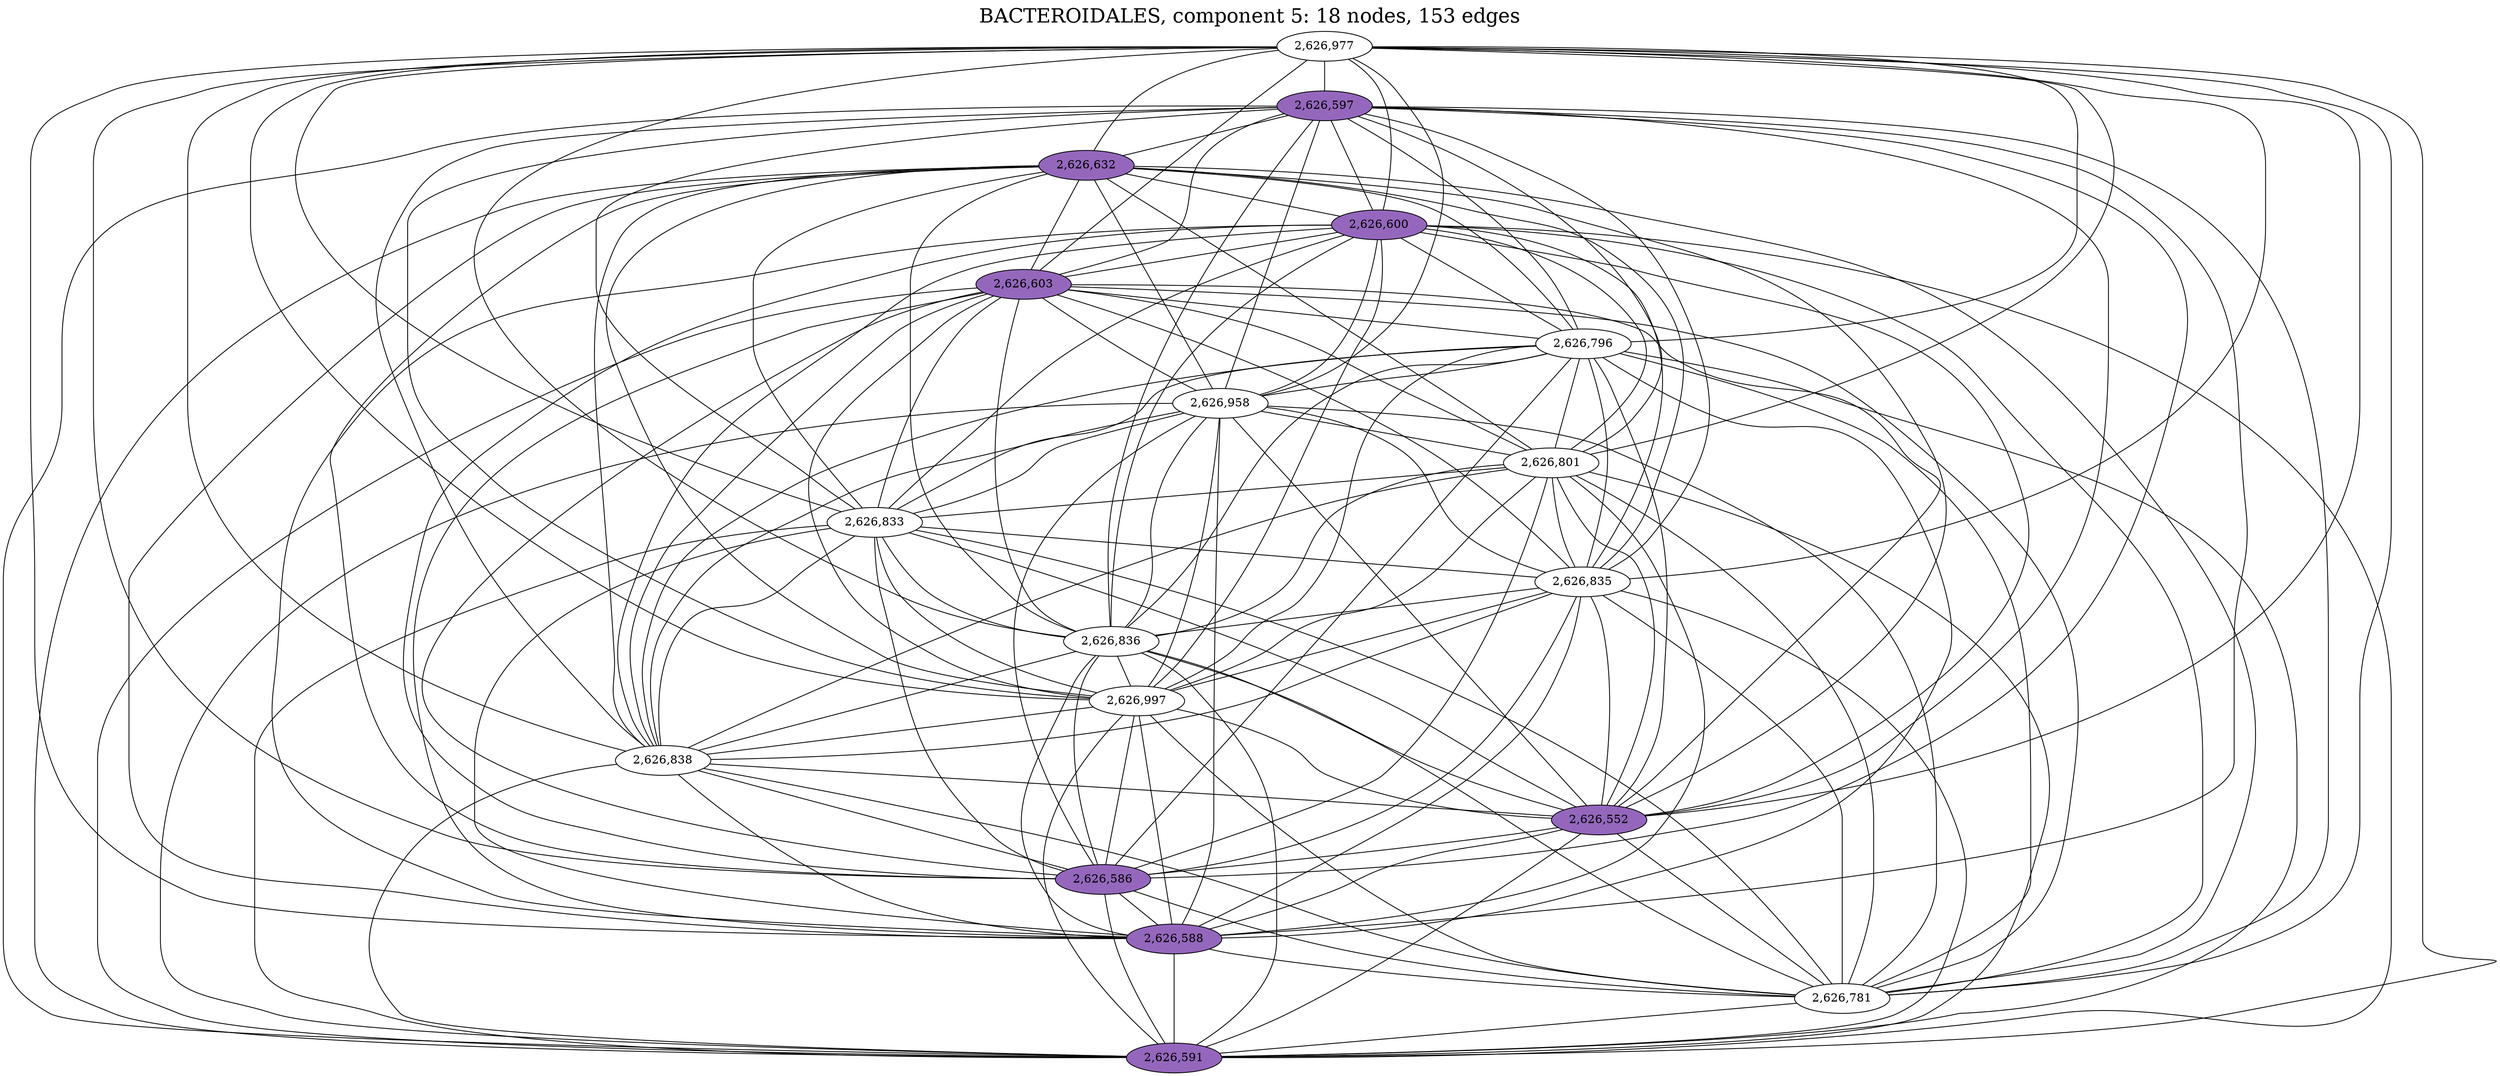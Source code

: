 graph BACTEROIDALES_cc5 {
	overlap="prism50";
	outputorder="edgesfirst";
	label="BACTEROIDALES, component 5: 18 nodes, 153 edges";
	labelloc="t";
	fontsize=24;
	"2,626,977" [style="filled", fillcolor="#ffffff", fontcolor="#000000"];
	"2,626,597" [style="filled", fillcolor="#9467bd", fontcolor="#000000"];
	"2,626,632" [style="filled", fillcolor="#9467bd", fontcolor="#000000"];
	"2,626,600" [style="filled", fillcolor="#9467bd", fontcolor="#000000"];
	"2,626,603" [style="filled", fillcolor="#9467bd", fontcolor="#000000"];
	"2,626,796" [style="filled", fillcolor="#ffffff", fontcolor="#000000"];
	"2,626,958" [style="filled", fillcolor="#ffffff", fontcolor="#000000"];
	"2,626,801" [style="filled", fillcolor="#ffffff", fontcolor="#000000"];
	"2,626,833" [style="filled", fillcolor="#ffffff", fontcolor="#000000"];
	"2,626,835" [style="filled", fillcolor="#ffffff", fontcolor="#000000"];
	"2,626,836" [style="filled", fillcolor="#ffffff", fontcolor="#000000"];
	"2,626,997" [style="filled", fillcolor="#ffffff", fontcolor="#000000"];
	"2,626,838" [style="filled", fillcolor="#ffffff", fontcolor="#000000"];
	"2,626,552" [style="filled", fillcolor="#9467bd", fontcolor="#000000"];
	"2,626,586" [style="filled", fillcolor="#9467bd", fontcolor="#000000"];
	"2,626,588" [style="filled", fillcolor="#9467bd", fontcolor="#000000"];
	"2,626,781" [style="filled", fillcolor="#ffffff", fontcolor="#000000"];
	"2,626,591" [style="filled", fillcolor="#9467bd", fontcolor="#000000"];
	"2,626,977" -- "2,626,632";
	"2,626,977" -- "2,626,781";
	"2,626,977" -- "2,626,796";
	"2,626,977" -- "2,626,801";
	"2,626,977" -- "2,626,833";
	"2,626,977" -- "2,626,835";
	"2,626,977" -- "2,626,836";
	"2,626,977" -- "2,626,838";
	"2,626,977" -- "2,626,958";
	"2,626,977" -- "2,626,997";
	"2,626,977" -- "2,626,552";
	"2,626,977" -- "2,626,586";
	"2,626,977" -- "2,626,588";
	"2,626,977" -- "2,626,591";
	"2,626,977" -- "2,626,597";
	"2,626,977" -- "2,626,600";
	"2,626,977" -- "2,626,603";
	"2,626,597" -- "2,626,552";
	"2,626,597" -- "2,626,586";
	"2,626,597" -- "2,626,588";
	"2,626,597" -- "2,626,591";
	"2,626,597" -- "2,626,600";
	"2,626,597" -- "2,626,603";
	"2,626,597" -- "2,626,632";
	"2,626,597" -- "2,626,781";
	"2,626,597" -- "2,626,796";
	"2,626,597" -- "2,626,801";
	"2,626,597" -- "2,626,833";
	"2,626,597" -- "2,626,835";
	"2,626,597" -- "2,626,836";
	"2,626,597" -- "2,626,838";
	"2,626,597" -- "2,626,958";
	"2,626,597" -- "2,626,997";
	"2,626,632" -- "2,626,781";
	"2,626,632" -- "2,626,796";
	"2,626,632" -- "2,626,801";
	"2,626,632" -- "2,626,833";
	"2,626,632" -- "2,626,835";
	"2,626,632" -- "2,626,836";
	"2,626,632" -- "2,626,838";
	"2,626,632" -- "2,626,958";
	"2,626,632" -- "2,626,997";
	"2,626,632" -- "2,626,552";
	"2,626,632" -- "2,626,586";
	"2,626,632" -- "2,626,588";
	"2,626,632" -- "2,626,591";
	"2,626,632" -- "2,626,600";
	"2,626,632" -- "2,626,603";
	"2,626,600" -- "2,626,552";
	"2,626,600" -- "2,626,586";
	"2,626,600" -- "2,626,588";
	"2,626,600" -- "2,626,591";
	"2,626,600" -- "2,626,603";
	"2,626,600" -- "2,626,781";
	"2,626,600" -- "2,626,796";
	"2,626,600" -- "2,626,801";
	"2,626,600" -- "2,626,833";
	"2,626,600" -- "2,626,835";
	"2,626,600" -- "2,626,836";
	"2,626,600" -- "2,626,838";
	"2,626,600" -- "2,626,958";
	"2,626,600" -- "2,626,997";
	"2,626,603" -- "2,626,552";
	"2,626,603" -- "2,626,586";
	"2,626,603" -- "2,626,588";
	"2,626,603" -- "2,626,591";
	"2,626,603" -- "2,626,781";
	"2,626,603" -- "2,626,796";
	"2,626,603" -- "2,626,801";
	"2,626,603" -- "2,626,833";
	"2,626,603" -- "2,626,835";
	"2,626,603" -- "2,626,836";
	"2,626,603" -- "2,626,838";
	"2,626,603" -- "2,626,958";
	"2,626,603" -- "2,626,997";
	"2,626,796" -- "2,626,781";
	"2,626,796" -- "2,626,801";
	"2,626,796" -- "2,626,833";
	"2,626,796" -- "2,626,835";
	"2,626,796" -- "2,626,836";
	"2,626,796" -- "2,626,838";
	"2,626,796" -- "2,626,958";
	"2,626,796" -- "2,626,997";
	"2,626,796" -- "2,626,552";
	"2,626,796" -- "2,626,586";
	"2,626,796" -- "2,626,588";
	"2,626,796" -- "2,626,591";
	"2,626,958" -- "2,626,781";
	"2,626,958" -- "2,626,801";
	"2,626,958" -- "2,626,833";
	"2,626,958" -- "2,626,835";
	"2,626,958" -- "2,626,836";
	"2,626,958" -- "2,626,838";
	"2,626,958" -- "2,626,997";
	"2,626,958" -- "2,626,552";
	"2,626,958" -- "2,626,586";
	"2,626,958" -- "2,626,588";
	"2,626,958" -- "2,626,591";
	"2,626,801" -- "2,626,781";
	"2,626,801" -- "2,626,833";
	"2,626,801" -- "2,626,835";
	"2,626,801" -- "2,626,836";
	"2,626,801" -- "2,626,838";
	"2,626,801" -- "2,626,997";
	"2,626,801" -- "2,626,552";
	"2,626,801" -- "2,626,586";
	"2,626,801" -- "2,626,588";
	"2,626,801" -- "2,626,591";
	"2,626,833" -- "2,626,781";
	"2,626,833" -- "2,626,835";
	"2,626,833" -- "2,626,836";
	"2,626,833" -- "2,626,838";
	"2,626,833" -- "2,626,997";
	"2,626,833" -- "2,626,552";
	"2,626,833" -- "2,626,586";
	"2,626,833" -- "2,626,588";
	"2,626,833" -- "2,626,591";
	"2,626,835" -- "2,626,781";
	"2,626,835" -- "2,626,836";
	"2,626,835" -- "2,626,838";
	"2,626,835" -- "2,626,997";
	"2,626,835" -- "2,626,552";
	"2,626,835" -- "2,626,586";
	"2,626,835" -- "2,626,588";
	"2,626,835" -- "2,626,591";
	"2,626,836" -- "2,626,781";
	"2,626,836" -- "2,626,838";
	"2,626,836" -- "2,626,997";
	"2,626,836" -- "2,626,552";
	"2,626,836" -- "2,626,586";
	"2,626,836" -- "2,626,588";
	"2,626,836" -- "2,626,591";
	"2,626,997" -- "2,626,781";
	"2,626,997" -- "2,626,838";
	"2,626,997" -- "2,626,552";
	"2,626,997" -- "2,626,586";
	"2,626,997" -- "2,626,588";
	"2,626,997" -- "2,626,591";
	"2,626,838" -- "2,626,781";
	"2,626,838" -- "2,626,552";
	"2,626,838" -- "2,626,586";
	"2,626,838" -- "2,626,588";
	"2,626,838" -- "2,626,591";
	"2,626,552" -- "2,626,586";
	"2,626,552" -- "2,626,588";
	"2,626,552" -- "2,626,591";
	"2,626,552" -- "2,626,781";
	"2,626,586" -- "2,626,588";
	"2,626,586" -- "2,626,591";
	"2,626,586" -- "2,626,781";
	"2,626,588" -- "2,626,591";
	"2,626,588" -- "2,626,781";
	"2,626,781" -- "2,626,591";
}